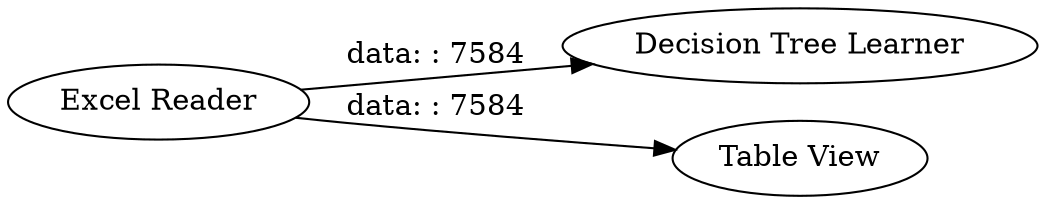 digraph {
	"-3962670943275636477_1" [label="Excel Reader"]
	"-3962670943275636477_3" [label="Decision Tree Learner"]
	"-3962670943275636477_2" [label="Table View"]
	"-3962670943275636477_1" -> "-3962670943275636477_2" [label="data: : 7584"]
	"-3962670943275636477_1" -> "-3962670943275636477_3" [label="data: : 7584"]
	rankdir=LR
}
